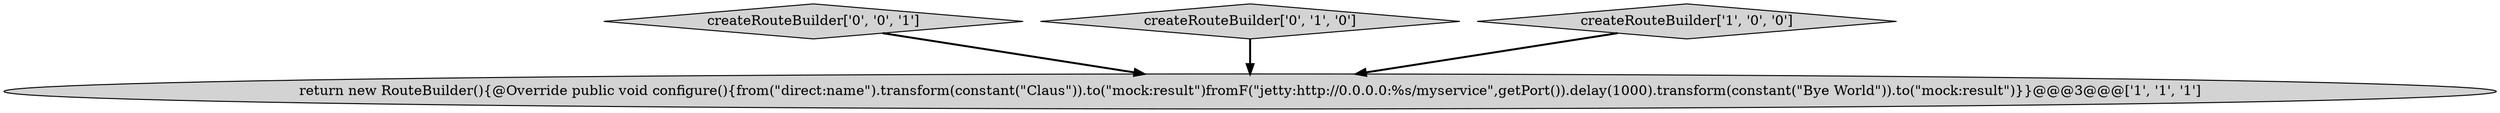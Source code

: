 digraph {
3 [style = filled, label = "createRouteBuilder['0', '0', '1']", fillcolor = lightgray, shape = diamond image = "AAA0AAABBB3BBB"];
2 [style = filled, label = "createRouteBuilder['0', '1', '0']", fillcolor = lightgray, shape = diamond image = "AAA0AAABBB2BBB"];
0 [style = filled, label = "return new RouteBuilder(){@Override public void configure(){from(\"direct:name\").transform(constant(\"Claus\")).to(\"mock:result\")fromF(\"jetty:http://0.0.0.0:%s/myservice\",getPort()).delay(1000).transform(constant(\"Bye World\")).to(\"mock:result\")}}@@@3@@@['1', '1', '1']", fillcolor = lightgray, shape = ellipse image = "AAA0AAABBB1BBB"];
1 [style = filled, label = "createRouteBuilder['1', '0', '0']", fillcolor = lightgray, shape = diamond image = "AAA0AAABBB1BBB"];
2->0 [style = bold, label=""];
3->0 [style = bold, label=""];
1->0 [style = bold, label=""];
}

